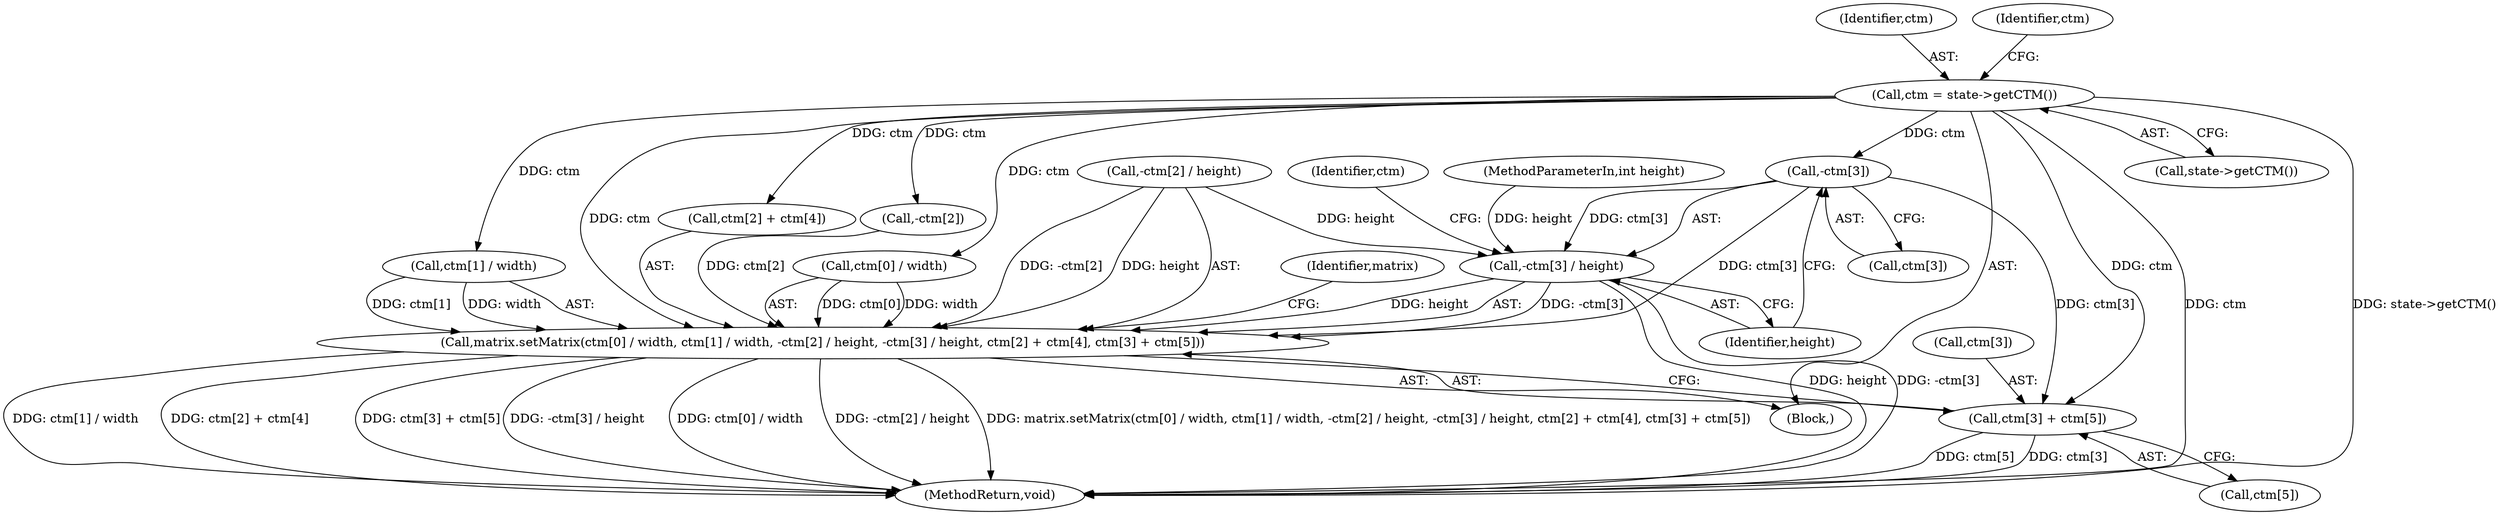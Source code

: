 digraph "0_poppler_7b2d314a61fd0e12f47c62996cb49ec0d1ba747a@array" {
"1000311" [label="(Call,-ctm[3])"];
"1000290" [label="(Call,ctm = state->getCTM())"];
"1000310" [label="(Call,-ctm[3] / height)"];
"1000293" [label="(Call,matrix.setMatrix(ctm[0] / width, ctm[1] / width, -ctm[2] / height, -ctm[3] / height, ctm[2] + ctm[4], ctm[3] + ctm[5]))"];
"1000323" [label="(Call,ctm[3] + ctm[5])"];
"1000312" [label="(Call,ctm[3])"];
"1000318" [label="(Identifier,ctm)"];
"1000316" [label="(Call,ctm[2] + ctm[4])"];
"1000305" [label="(Call,-ctm[2])"];
"1000291" [label="(Identifier,ctm)"];
"1000324" [label="(Call,ctm[3])"];
"1000323" [label="(Call,ctm[3] + ctm[5])"];
"1000294" [label="(Call,ctm[0] / width)"];
"1000327" [label="(Call,ctm[5])"];
"1000311" [label="(Call,-ctm[3])"];
"1000304" [label="(Call,-ctm[2] / height)"];
"1000296" [label="(Identifier,ctm)"];
"1000292" [label="(Call,state->getCTM())"];
"1000107" [label="(MethodParameterIn,int height)"];
"1000310" [label="(Call,-ctm[3] / height)"];
"1000331" [label="(Identifier,matrix)"];
"1000293" [label="(Call,matrix.setMatrix(ctm[0] / width, ctm[1] / width, -ctm[2] / height, -ctm[3] / height, ctm[2] + ctm[4], ctm[3] + ctm[5]))"];
"1000299" [label="(Call,ctm[1] / width)"];
"1000111" [label="(Block,)"];
"1000315" [label="(Identifier,height)"];
"1000348" [label="(MethodReturn,void)"];
"1000290" [label="(Call,ctm = state->getCTM())"];
"1000311" -> "1000310"  [label="AST: "];
"1000311" -> "1000312"  [label="CFG: "];
"1000312" -> "1000311"  [label="AST: "];
"1000315" -> "1000311"  [label="CFG: "];
"1000311" -> "1000310"  [label="DDG: ctm[3]"];
"1000290" -> "1000311"  [label="DDG: ctm"];
"1000311" -> "1000293"  [label="DDG: ctm[3]"];
"1000311" -> "1000323"  [label="DDG: ctm[3]"];
"1000290" -> "1000111"  [label="AST: "];
"1000290" -> "1000292"  [label="CFG: "];
"1000291" -> "1000290"  [label="AST: "];
"1000292" -> "1000290"  [label="AST: "];
"1000296" -> "1000290"  [label="CFG: "];
"1000290" -> "1000348"  [label="DDG: ctm"];
"1000290" -> "1000348"  [label="DDG: state->getCTM()"];
"1000290" -> "1000294"  [label="DDG: ctm"];
"1000290" -> "1000299"  [label="DDG: ctm"];
"1000290" -> "1000305"  [label="DDG: ctm"];
"1000290" -> "1000293"  [label="DDG: ctm"];
"1000290" -> "1000316"  [label="DDG: ctm"];
"1000290" -> "1000323"  [label="DDG: ctm"];
"1000310" -> "1000293"  [label="AST: "];
"1000310" -> "1000315"  [label="CFG: "];
"1000315" -> "1000310"  [label="AST: "];
"1000318" -> "1000310"  [label="CFG: "];
"1000310" -> "1000348"  [label="DDG: height"];
"1000310" -> "1000348"  [label="DDG: -ctm[3]"];
"1000310" -> "1000293"  [label="DDG: -ctm[3]"];
"1000310" -> "1000293"  [label="DDG: height"];
"1000304" -> "1000310"  [label="DDG: height"];
"1000107" -> "1000310"  [label="DDG: height"];
"1000293" -> "1000111"  [label="AST: "];
"1000293" -> "1000323"  [label="CFG: "];
"1000294" -> "1000293"  [label="AST: "];
"1000299" -> "1000293"  [label="AST: "];
"1000304" -> "1000293"  [label="AST: "];
"1000316" -> "1000293"  [label="AST: "];
"1000323" -> "1000293"  [label="AST: "];
"1000331" -> "1000293"  [label="CFG: "];
"1000293" -> "1000348"  [label="DDG: -ctm[3] / height"];
"1000293" -> "1000348"  [label="DDG: ctm[0] / width"];
"1000293" -> "1000348"  [label="DDG: -ctm[2] / height"];
"1000293" -> "1000348"  [label="DDG: matrix.setMatrix(ctm[0] / width, ctm[1] / width, -ctm[2] / height, -ctm[3] / height, ctm[2] + ctm[4], ctm[3] + ctm[5])"];
"1000293" -> "1000348"  [label="DDG: ctm[1] / width"];
"1000293" -> "1000348"  [label="DDG: ctm[2] + ctm[4]"];
"1000293" -> "1000348"  [label="DDG: ctm[3] + ctm[5]"];
"1000294" -> "1000293"  [label="DDG: ctm[0]"];
"1000294" -> "1000293"  [label="DDG: width"];
"1000299" -> "1000293"  [label="DDG: ctm[1]"];
"1000299" -> "1000293"  [label="DDG: width"];
"1000304" -> "1000293"  [label="DDG: -ctm[2]"];
"1000304" -> "1000293"  [label="DDG: height"];
"1000305" -> "1000293"  [label="DDG: ctm[2]"];
"1000323" -> "1000327"  [label="CFG: "];
"1000324" -> "1000323"  [label="AST: "];
"1000327" -> "1000323"  [label="AST: "];
"1000323" -> "1000348"  [label="DDG: ctm[3]"];
"1000323" -> "1000348"  [label="DDG: ctm[5]"];
}
